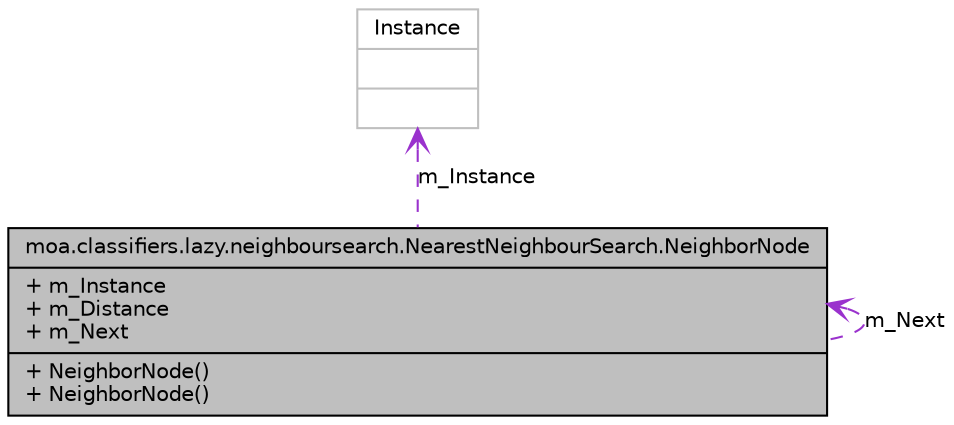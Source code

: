 digraph G
{
  edge [fontname="Helvetica",fontsize="10",labelfontname="Helvetica",labelfontsize="10"];
  node [fontname="Helvetica",fontsize="10",shape=record];
  Node1 [label="{moa.classifiers.lazy.neighboursearch.NearestNeighbourSearch.NeighborNode\n|+ m_Instance\l+ m_Distance\l+ m_Next\l|+ NeighborNode()\l+ NeighborNode()\l}",height=0.2,width=0.4,color="black", fillcolor="grey75", style="filled" fontcolor="black"];
  Node1 -> Node1 [dir=back,color="darkorchid3",fontsize="10",style="dashed",label="m_Next",arrowtail="open",fontname="Helvetica"];
  Node2 -> Node1 [dir=back,color="darkorchid3",fontsize="10",style="dashed",label="m_Instance",arrowtail="open",fontname="Helvetica"];
  Node2 [label="{Instance\n||}",height=0.2,width=0.4,color="grey75", fillcolor="white", style="filled"];
}
